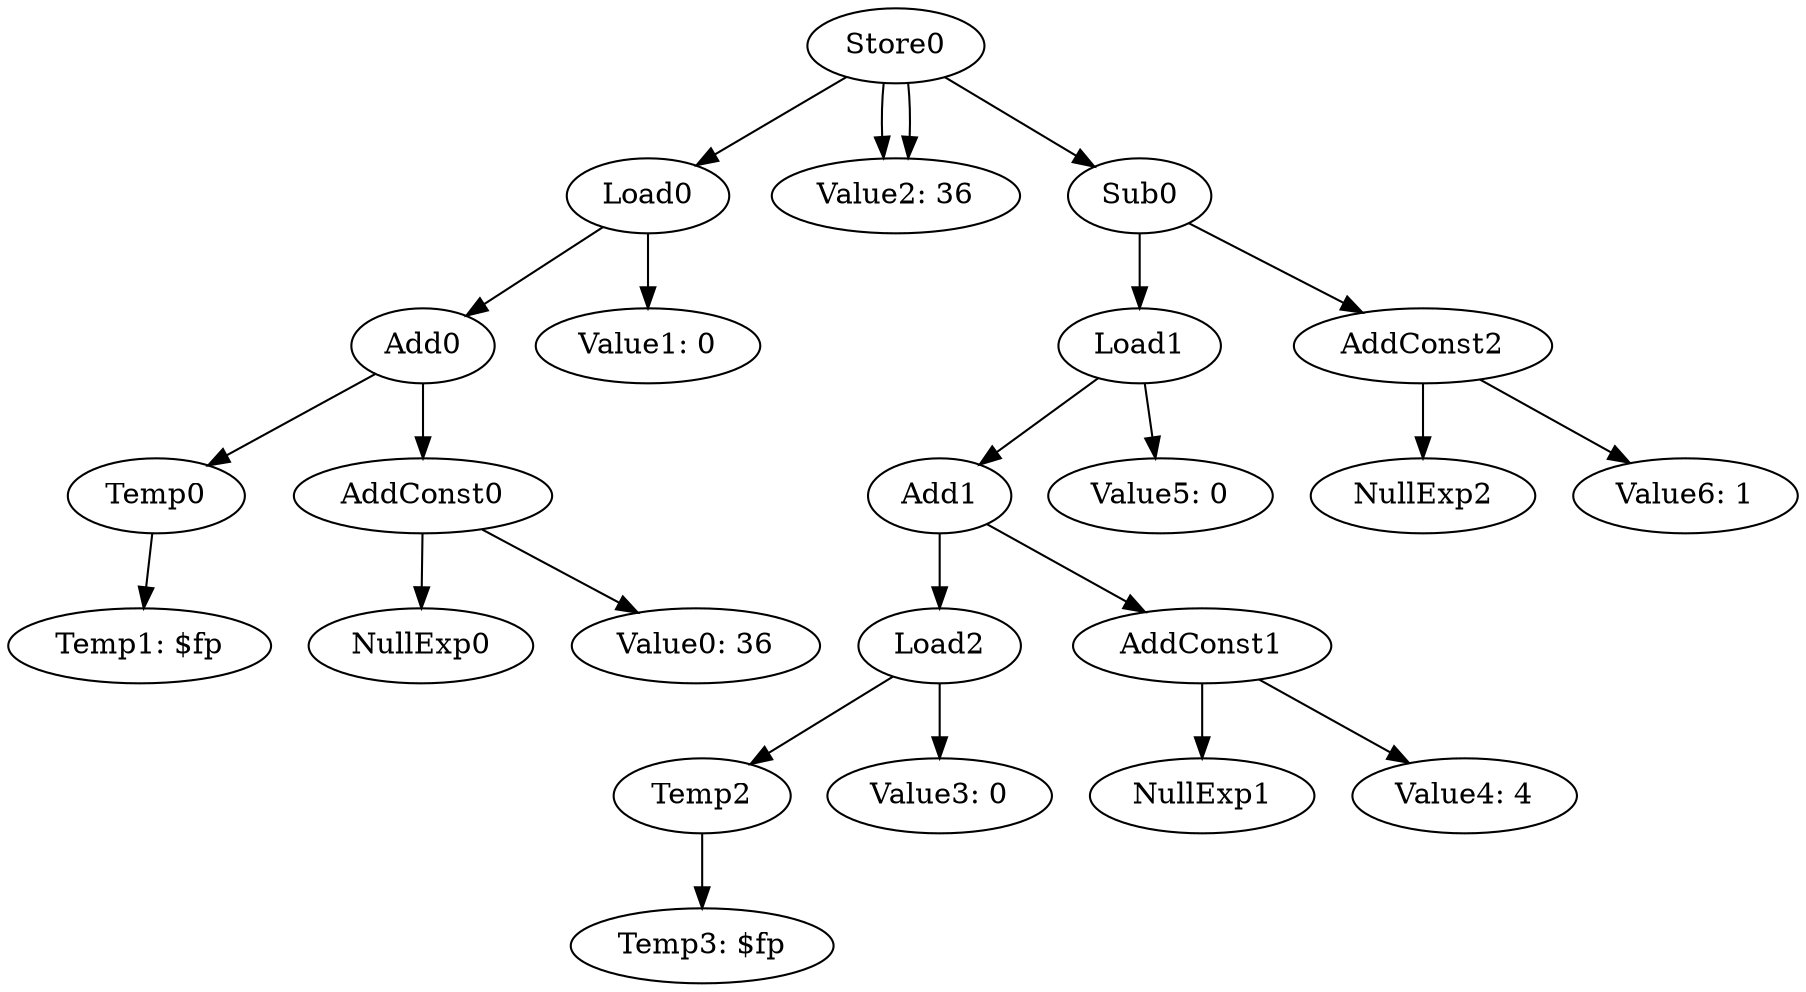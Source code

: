 digraph {
	ordering = out;
	AddConst2 -> NullExp2;
	AddConst2 -> "Value6: 1";
	Sub0 -> Load1;
	Sub0 -> AddConst2;
	Load0 -> Add0;
	Load0 -> "Value1: 0";
	Temp0 -> "Temp1: $fp";
	AddConst0 -> NullExp0;
	AddConst0 -> "Value0: 36";
	Add0 -> Temp0;
	Add0 -> AddConst0;
	Load2 -> Temp2;
	Load2 -> "Value3: 0";
	Load1 -> Add1;
	Load1 -> "Value5: 0";
	Temp2 -> "Temp3: $fp";
	Store0 -> Load0;
	Store0 -> "Value2: 36";
	Store0 -> Sub0;
	Store0 -> "Value2: 36";
	Add1 -> Load2;
	Add1 -> AddConst1;
	AddConst1 -> NullExp1;
	AddConst1 -> "Value4: 4";
}

